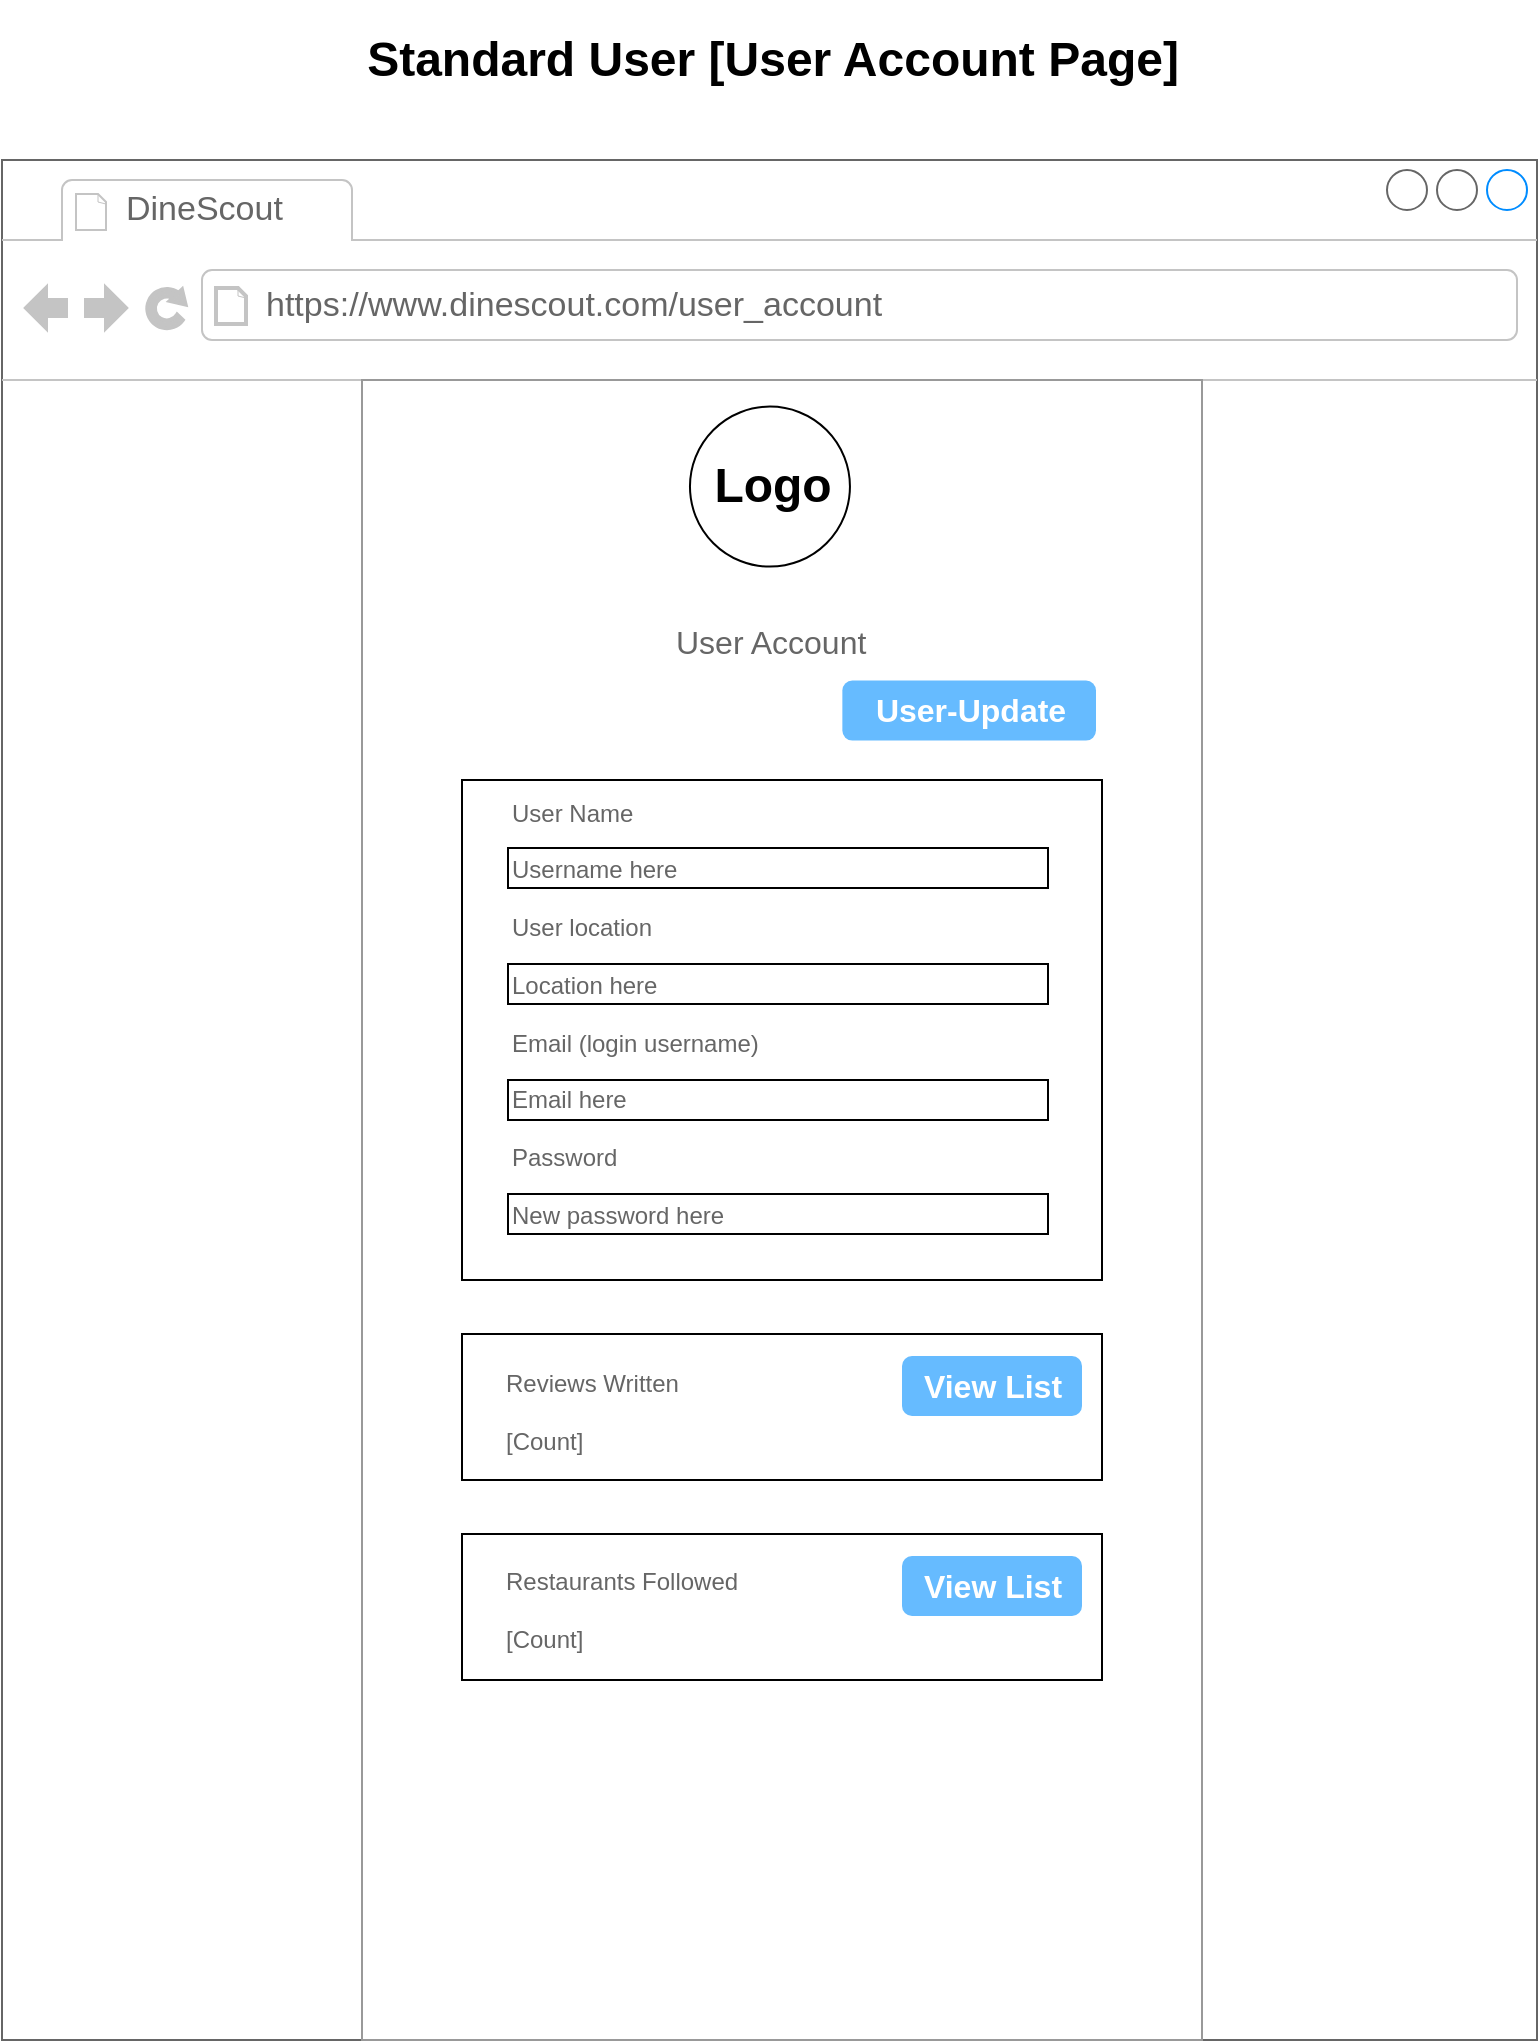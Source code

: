 <mxfile version="24.8.0">
  <diagram name="Page-1" id="GNzj96wlSZAgZW0B1Xzi">
    <mxGraphModel dx="1232" dy="1097" grid="1" gridSize="10" guides="1" tooltips="1" connect="1" arrows="1" fold="1" page="1" pageScale="1" pageWidth="850" pageHeight="1100" math="0" shadow="0">
      <root>
        <mxCell id="0" />
        <mxCell id="1" parent="0" />
        <mxCell id="h8tkEOQfb4YPFhZdcTbf-1" value="" style="strokeWidth=1;shadow=0;dashed=0;align=center;html=1;shape=mxgraph.mockup.containers.browserWindow;rSize=0;strokeColor=#666666;strokeColor2=#008cff;strokeColor3=#c4c4c4;mainText=,;recursiveResize=0;" parent="1" vertex="1">
          <mxGeometry x="40" y="120" width="767.5" height="940" as="geometry" />
        </mxCell>
        <mxCell id="h8tkEOQfb4YPFhZdcTbf-2" value="DineScout" style="strokeWidth=1;shadow=0;dashed=0;align=center;html=1;shape=mxgraph.mockup.containers.anchor;fontSize=17;fontColor=#666666;align=left;whiteSpace=wrap;" parent="h8tkEOQfb4YPFhZdcTbf-1" vertex="1">
          <mxGeometry x="60" y="12" width="110" height="26" as="geometry" />
        </mxCell>
        <mxCell id="h8tkEOQfb4YPFhZdcTbf-3" value="https://www.dinescout.com/user_account" style="strokeWidth=1;shadow=0;dashed=0;align=center;html=1;shape=mxgraph.mockup.containers.anchor;rSize=0;fontSize=17;fontColor=#666666;align=left;" parent="h8tkEOQfb4YPFhZdcTbf-1" vertex="1">
          <mxGeometry x="130" y="60" width="250" height="26" as="geometry" />
        </mxCell>
        <mxCell id="h8tkEOQfb4YPFhZdcTbf-4" value="" style="strokeWidth=1;shadow=0;dashed=0;align=center;html=1;shape=mxgraph.mockup.forms.rrect;rSize=0;strokeColor=#999999;fillColor=#ffffff;" parent="h8tkEOQfb4YPFhZdcTbf-1" vertex="1">
          <mxGeometry x="180" y="110" width="420" height="830" as="geometry" />
        </mxCell>
        <mxCell id="IJIW-9BLw8aHHQDZSZwI-2" value="" style="rounded=0;whiteSpace=wrap;html=1;" vertex="1" parent="h8tkEOQfb4YPFhZdcTbf-4">
          <mxGeometry x="50" y="200" width="320" height="250" as="geometry" />
        </mxCell>
        <mxCell id="h8tkEOQfb4YPFhZdcTbf-8" value="" style="ellipse;whiteSpace=wrap;html=1;aspect=fixed;" parent="h8tkEOQfb4YPFhZdcTbf-4" vertex="1">
          <mxGeometry x="163.98" y="13.303" width="80" height="80" as="geometry" />
        </mxCell>
        <mxCell id="h8tkEOQfb4YPFhZdcTbf-9" value="Logo" style="text;strokeColor=none;fillColor=none;html=1;fontSize=24;fontStyle=1;verticalAlign=middle;align=center;" parent="h8tkEOQfb4YPFhZdcTbf-4" vertex="1">
          <mxGeometry x="100" y="30.61" width="210" height="45.39" as="geometry" />
        </mxCell>
        <mxCell id="h8tkEOQfb4YPFhZdcTbf-17" value="" style="strokeWidth=1;shadow=0;dashed=0;align=center;html=1;shape=mxgraph.mockup.forms.anchor;fontSize=12;fontColor=#666666;align=left;resizeWidth=1;spacingLeft=0;" parent="h8tkEOQfb4YPFhZdcTbf-4" vertex="1">
          <mxGeometry x="164.5" y="520" width="115" height="20" as="geometry" />
        </mxCell>
        <mxCell id="h8tkEOQfb4YPFhZdcTbf-33" value="" style="strokeWidth=1;shadow=0;dashed=0;align=center;html=1;shape=mxgraph.mockup.forms.anchor;fontSize=12;fontColor=#666666;align=left;resizeWidth=1;spacingLeft=0;" parent="h8tkEOQfb4YPFhZdcTbf-4" vertex="1">
          <mxGeometry x="159" y="411" width="210" height="130" as="geometry" />
        </mxCell>
        <mxCell id="IJIW-9BLw8aHHQDZSZwI-30" value="" style="rounded=0;whiteSpace=wrap;html=1;" vertex="1" parent="h8tkEOQfb4YPFhZdcTbf-4">
          <mxGeometry x="50" y="477" width="320" height="73" as="geometry" />
        </mxCell>
        <mxCell id="IJIW-9BLw8aHHQDZSZwI-31" value="&lt;div&gt;&lt;span style=&quot;background-color: initial;&quot;&gt;Reviews Written&lt;/span&gt;&lt;br&gt;&lt;/div&gt;&lt;div&gt;&lt;br&gt;&lt;/div&gt;&lt;div&gt;[Count]&lt;/div&gt;" style="strokeWidth=1;shadow=0;dashed=0;align=center;html=1;shape=mxgraph.mockup.forms.anchor;fontSize=12;fontColor=#666666;align=left;resizeWidth=1;spacingLeft=0;" vertex="1" parent="h8tkEOQfb4YPFhZdcTbf-4">
          <mxGeometry x="69.5" y="451" width="210" height="130" as="geometry" />
        </mxCell>
        <mxCell id="fcFgzC5A9_2XvSZsa60q-6" value="View List" style="strokeWidth=1;shadow=0;dashed=0;align=center;html=1;shape=mxgraph.mockup.forms.rrect;rSize=5;strokeColor=none;fontColor=#ffffff;fillColor=#66bbff;fontSize=16;fontStyle=1;" parent="h8tkEOQfb4YPFhZdcTbf-4" vertex="1">
          <mxGeometry x="270" y="488" width="90" height="30" as="geometry" />
        </mxCell>
        <mxCell id="IJIW-9BLw8aHHQDZSZwI-32" value="" style="rounded=0;whiteSpace=wrap;html=1;" vertex="1" parent="h8tkEOQfb4YPFhZdcTbf-4">
          <mxGeometry x="50" y="577" width="320" height="73" as="geometry" />
        </mxCell>
        <mxCell id="IJIW-9BLw8aHHQDZSZwI-33" value="&lt;div&gt;Restaurants Followed&lt;/div&gt;&lt;div&gt;&lt;br&gt;&lt;/div&gt;&lt;div&gt;[Count]&lt;/div&gt;" style="strokeWidth=1;shadow=0;dashed=0;align=center;html=1;shape=mxgraph.mockup.forms.anchor;fontSize=12;fontColor=#666666;align=left;resizeWidth=1;spacingLeft=0;" vertex="1" parent="h8tkEOQfb4YPFhZdcTbf-4">
          <mxGeometry x="69.5" y="550" width="210" height="130" as="geometry" />
        </mxCell>
        <mxCell id="IJIW-9BLw8aHHQDZSZwI-34" value="View List" style="strokeWidth=1;shadow=0;dashed=0;align=center;html=1;shape=mxgraph.mockup.forms.rrect;rSize=5;strokeColor=none;fontColor=#ffffff;fillColor=#66bbff;fontSize=16;fontStyle=1;" vertex="1" parent="h8tkEOQfb4YPFhZdcTbf-4">
          <mxGeometry x="270" y="588" width="90" height="30" as="geometry" />
        </mxCell>
        <mxCell id="IJIW-9BLw8aHHQDZSZwI-35" value="" style="rounded=0;whiteSpace=wrap;html=1;" vertex="1" parent="h8tkEOQfb4YPFhZdcTbf-4">
          <mxGeometry x="73" y="350" width="270" height="20" as="geometry" />
        </mxCell>
        <mxCell id="IJIW-9BLw8aHHQDZSZwI-36" value="" style="rounded=0;whiteSpace=wrap;html=1;" vertex="1" parent="h8tkEOQfb4YPFhZdcTbf-4">
          <mxGeometry x="73" y="407" width="270" height="20" as="geometry" />
        </mxCell>
        <mxCell id="h8tkEOQfb4YPFhZdcTbf-22" value="Standard User [User Account Page]" style="text;strokeColor=none;fillColor=none;html=1;fontSize=24;fontStyle=1;verticalAlign=middle;align=center;" parent="1" vertex="1">
          <mxGeometry x="375" y="40" width="100" height="60" as="geometry" />
        </mxCell>
        <mxCell id="h8tkEOQfb4YPFhZdcTbf-24" value="" style="rounded=0;whiteSpace=wrap;html=1;" parent="1" vertex="1">
          <mxGeometry x="293" y="464" width="270" height="20" as="geometry" />
        </mxCell>
        <mxCell id="h8tkEOQfb4YPFhZdcTbf-30" value="User-Update" style="strokeWidth=1;shadow=0;dashed=0;align=center;html=1;shape=mxgraph.mockup.forms.rrect;rSize=5;strokeColor=none;fontColor=#ffffff;fillColor=#66bbff;fontSize=16;fontStyle=1;" parent="1" vertex="1">
          <mxGeometry x="460.18" y="380.3" width="126.82" height="30" as="geometry" />
        </mxCell>
        <mxCell id="IJIW-9BLw8aHHQDZSZwI-1" value="&lt;span style=&quot;font-size: 16px;&quot;&gt;User Account&lt;/span&gt;" style="strokeWidth=1;shadow=0;dashed=0;align=center;html=1;shape=mxgraph.mockup.forms.anchor;fontSize=12;fontColor=#666666;align=left;resizeWidth=1;spacingLeft=0;" vertex="1" parent="1">
          <mxGeometry x="375" y="296" width="210" height="130" as="geometry" />
        </mxCell>
        <mxCell id="IJIW-9BLw8aHHQDZSZwI-5" value="" style="rounded=0;whiteSpace=wrap;html=1;" vertex="1" parent="1">
          <mxGeometry x="293" y="522" width="270" height="20" as="geometry" />
        </mxCell>
        <mxCell id="h8tkEOQfb4YPFhZdcTbf-28" value="User Name&lt;div&gt;&lt;br&gt;&lt;/div&gt;&lt;div&gt;Username here&lt;br&gt;&lt;div&gt;&lt;br&gt;&lt;/div&gt;&lt;div&gt;User location&lt;/div&gt;&lt;div&gt;&lt;br&gt;&lt;/div&gt;&lt;div&gt;Location here&lt;/div&gt;&lt;div&gt;&lt;br&gt;&lt;/div&gt;&lt;div&gt;Email (login username)&lt;/div&gt;&lt;div&gt;&lt;br&gt;&lt;/div&gt;&lt;div&gt;Email here&lt;/div&gt;&lt;div&gt;&lt;br&gt;&lt;/div&gt;&lt;div&gt;Password&lt;/div&gt;&lt;/div&gt;&lt;div&gt;&lt;br&gt;&lt;/div&gt;&lt;div&gt;New password here&lt;/div&gt;" style="strokeWidth=1;shadow=0;dashed=0;align=center;html=1;shape=mxgraph.mockup.forms.anchor;fontSize=12;fontColor=#666666;align=left;resizeWidth=1;spacingLeft=0;" parent="1" vertex="1">
          <mxGeometry x="293" y="482" width="210" height="130" as="geometry" />
        </mxCell>
      </root>
    </mxGraphModel>
  </diagram>
</mxfile>
